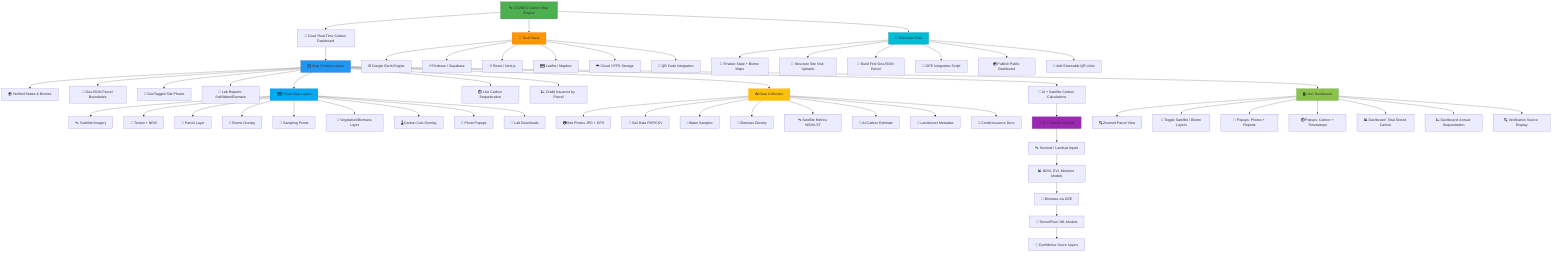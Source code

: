 graph TD

%% =========================
%%   🧠 PROJECT OVERVIEW
%% =========================
A0[🛰️ CO2NEX Carbon Map Engine]
A1[🎯 Goal: Real-Time Carbon Dashboard]
A0 --> A1

%% =========================
%%   🗺️ MAP CONTENT
%% =========================
A1 --> B0[🗂️ Map Content Layers]
B0 --> B1[🌍 Verified States & Biomes]
B0 --> B2[📐 GeoJSON Parcel Boundaries]
B0 --> B3[📸 GeoTagged Site Photos]
B0 --> B4[🧪 Lab Reports: Soil/Water/Biomass]
B0 --> B5[🧠 AI + Satellite Carbon Calculations]
B0 --> B6[⏱️ Live Carbon Sequestration]
B0 --> B7[📈 Credit Issuance by Parcel]

%% =========================
%%   🧩 MAP LAYERS
%% =========================
B0 --> C0[🗺️ Visual Map Layers]
C0 --> C1[🛰️ Satellite Imagery]
C0 --> C2[🌄 Terrain + NDVI]
C0 --> C3[📍 Parcel Layer]
C0 --> C4[🌱 Biome Overlay]
C0 --> C5[📌 Sampling Points]
C0 --> C6[🌿 Vegetation/Biomass Layer]
C0 --> C7[🌡️ Carbon Calc Overlay]
C0 --> C8[📸 Photo Popups]
C0 --> C9[📄 Lab Downloads]

%% =========================
%%   🔁 DATA PIPELINE
%% =========================
B0 --> D0[📥 Data Collection]
D0 --> D1[📷 Site Photos JPG + GPS]
D0 --> D2[🧪 Soil Data PDF/CSV]
D0 --> D3[💧 Water Samples]
D0 --> D4[🌾 Biomass Density]
D0 --> D5[🛰️ Satellite Metrics NDVI/LST]
D0 --> D6[🧠 AI Carbon Estimate]
D0 --> D7[🧾 Landowner Metadata]
D0 --> D8[📄 Credit Issuance Docs]

%% =========================
%%   🧠 AI / SATELLITE
%% =========================
B5 --> E0[🧠 AI + Satellite Module]
E0 --> E1[🛰️ Sentinel / Landsat Inputs]
E1 --> E2[📊 NDVI, EVI, Moisture Models]
E2 --> E3[🌿 Biomass via GEE]
E3 --> E4[🤖 TensorFlow / ML Models]
E4 --> E5[🎯 Confidence Score Layers]

%% =========================
%%   👀 USER INTERFACE
%% =========================
B0 --> F0[🖥️ User Dashboard]
F0 --> F1[🔍 Zoomed Parcel View]
F0 --> F2[🧭 Toggle Satellite / Biome Layers]
F0 --> F3[📸 Popups: Photos + Reports]
F0 --> F4[⏱️ Popups: Carbon + Timestamps]
F0 --> F5[📊 Dashboard: Total Stored Carbon]
F0 --> F6[📈 Dashboard: Annual Sequestration]
F0 --> F7[🔍 Verification Source Display]

%% =========================
%%   🧱 TECH STACK
%% =========================
A0 --> G0[🧱 Tech Stack]
G0 --> G1[🌐 Google Earth Engine]
G0 --> G2[🔥 Firebase / Supabase]
G0 --> G3[⚛️ React / Next.js]
G0 --> G4[🗺️ Leaflet / Mapbox]
G0 --> G5[☁️ Cloud / IPFS Storage]
G0 --> G6[📎 QR Code Integration]

%% =========================
%%   📅 NEXT STEPS
%% =========================
A0 --> H0[📅 Execution Plan]
H0 --> H1[🧭 Finalize State + Biome Maps]
H0 --> H2[📸 Structure Site Visit Uploads]
H0 --> H3[📐 Build First GeoJSON Parcel]
H0 --> H4[🧠 GEE Integration Script]
H0 --> H5[🌍 Publish Public Dashboard]
H0 --> H6[🔗 Add Shareable QR Links]

%% =========================
%%   STYLING
%% =========================
style A0 fill:#4CAF50,stroke:#2E7D32
style B0 fill:#2196F3,stroke:#0D47A1
style C0 fill:#03A9F4,stroke:#0277BD
style D0 fill:#FFC107,stroke:#FFA000
style E0 fill:#9C27B0,stroke:#6A1B9A
style F0 fill:#8BC34A,stroke:#558B2F
style G0 fill:#FF9800,stroke:#EF6C00
style H0 fill:#00BCD4,stroke:#00838F